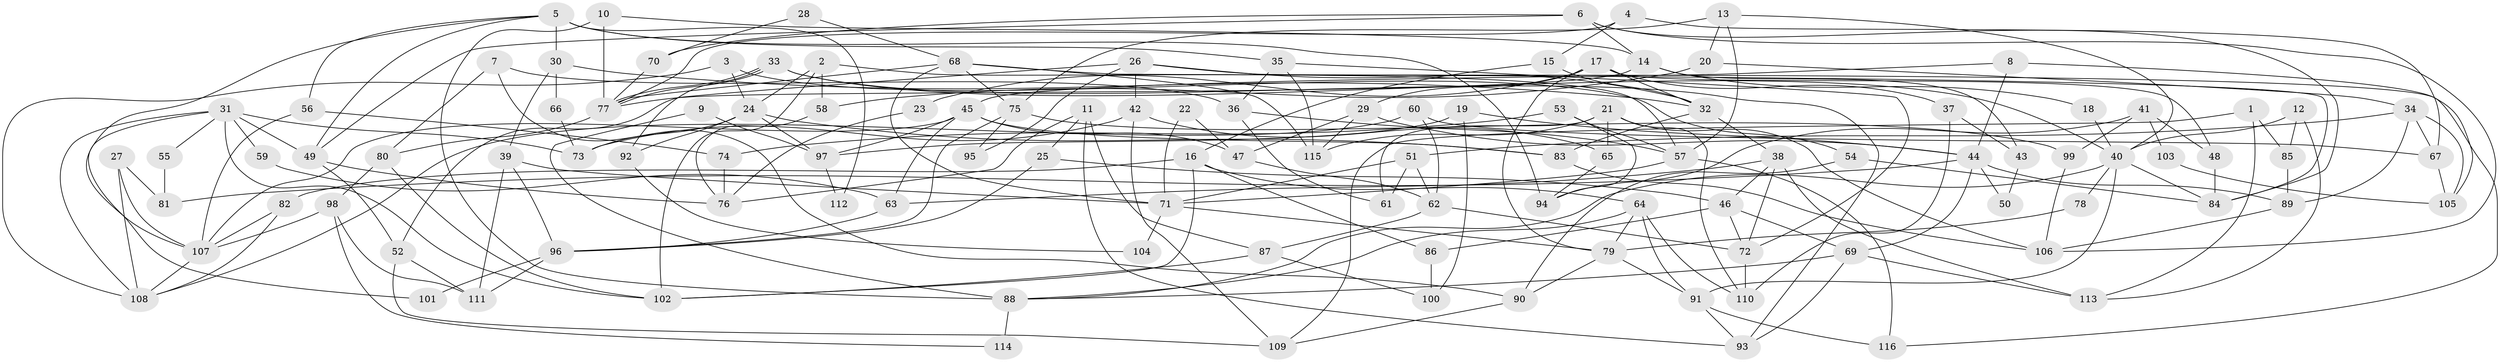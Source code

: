 // coarse degree distribution, {5: 0.1095890410958904, 8: 0.0684931506849315, 4: 0.1506849315068493, 9: 0.0273972602739726, 3: 0.1917808219178082, 2: 0.1095890410958904, 6: 0.1780821917808219, 10: 0.0273972602739726, 7: 0.136986301369863}
// Generated by graph-tools (version 1.1) at 2025/23/03/03/25 07:23:59]
// undirected, 116 vertices, 232 edges
graph export_dot {
graph [start="1"]
  node [color=gray90,style=filled];
  1;
  2;
  3;
  4;
  5;
  6;
  7;
  8;
  9;
  10;
  11;
  12;
  13;
  14;
  15;
  16;
  17;
  18;
  19;
  20;
  21;
  22;
  23;
  24;
  25;
  26;
  27;
  28;
  29;
  30;
  31;
  32;
  33;
  34;
  35;
  36;
  37;
  38;
  39;
  40;
  41;
  42;
  43;
  44;
  45;
  46;
  47;
  48;
  49;
  50;
  51;
  52;
  53;
  54;
  55;
  56;
  57;
  58;
  59;
  60;
  61;
  62;
  63;
  64;
  65;
  66;
  67;
  68;
  69;
  70;
  71;
  72;
  73;
  74;
  75;
  76;
  77;
  78;
  79;
  80;
  81;
  82;
  83;
  84;
  85;
  86;
  87;
  88;
  89;
  90;
  91;
  92;
  93;
  94;
  95;
  96;
  97;
  98;
  99;
  100;
  101;
  102;
  103;
  104;
  105;
  106;
  107;
  108;
  109;
  110;
  111;
  112;
  113;
  114;
  115;
  116;
  1 -- 85;
  1 -- 113;
  1 -- 109;
  2 -- 57;
  2 -- 102;
  2 -- 24;
  2 -- 58;
  3 -- 24;
  3 -- 108;
  3 -- 54;
  4 -- 67;
  4 -- 77;
  4 -- 15;
  5 -- 35;
  5 -- 107;
  5 -- 30;
  5 -- 49;
  5 -- 56;
  5 -- 94;
  5 -- 112;
  6 -- 49;
  6 -- 84;
  6 -- 14;
  6 -- 70;
  6 -- 106;
  7 -- 36;
  7 -- 80;
  7 -- 90;
  8 -- 45;
  8 -- 44;
  8 -- 105;
  9 -- 97;
  9 -- 88;
  10 -- 14;
  10 -- 88;
  10 -- 77;
  11 -- 93;
  11 -- 76;
  11 -- 25;
  11 -- 87;
  12 -- 113;
  12 -- 40;
  12 -- 85;
  13 -- 75;
  13 -- 40;
  13 -- 20;
  13 -- 57;
  14 -- 77;
  14 -- 18;
  14 -- 43;
  15 -- 32;
  15 -- 16;
  16 -- 82;
  16 -- 64;
  16 -- 86;
  16 -- 102;
  17 -- 79;
  17 -- 29;
  17 -- 23;
  17 -- 32;
  17 -- 37;
  17 -- 48;
  18 -- 40;
  19 -- 97;
  19 -- 100;
  19 -- 44;
  20 -- 34;
  20 -- 58;
  21 -- 65;
  21 -- 110;
  21 -- 61;
  21 -- 106;
  21 -- 115;
  22 -- 47;
  22 -- 71;
  23 -- 76;
  24 -- 83;
  24 -- 73;
  24 -- 92;
  24 -- 97;
  25 -- 96;
  25 -- 46;
  26 -- 52;
  26 -- 32;
  26 -- 42;
  26 -- 95;
  26 -- 116;
  27 -- 107;
  27 -- 108;
  27 -- 81;
  28 -- 70;
  28 -- 68;
  29 -- 47;
  29 -- 115;
  29 -- 44;
  30 -- 39;
  30 -- 32;
  30 -- 66;
  31 -- 73;
  31 -- 49;
  31 -- 55;
  31 -- 59;
  31 -- 101;
  31 -- 102;
  31 -- 108;
  32 -- 38;
  32 -- 83;
  33 -- 40;
  33 -- 77;
  33 -- 77;
  33 -- 92;
  33 -- 93;
  34 -- 51;
  34 -- 89;
  34 -- 67;
  34 -- 105;
  35 -- 72;
  35 -- 115;
  35 -- 36;
  36 -- 57;
  36 -- 61;
  37 -- 110;
  37 -- 43;
  38 -- 46;
  38 -- 63;
  38 -- 72;
  38 -- 113;
  39 -- 96;
  39 -- 71;
  39 -- 111;
  40 -- 91;
  40 -- 88;
  40 -- 78;
  40 -- 84;
  41 -- 94;
  41 -- 48;
  41 -- 99;
  41 -- 103;
  42 -- 109;
  42 -- 65;
  42 -- 73;
  43 -- 50;
  44 -- 50;
  44 -- 69;
  44 -- 81;
  44 -- 89;
  45 -- 83;
  45 -- 107;
  45 -- 47;
  45 -- 63;
  45 -- 97;
  46 -- 69;
  46 -- 72;
  46 -- 86;
  47 -- 62;
  48 -- 84;
  49 -- 52;
  49 -- 76;
  51 -- 62;
  51 -- 61;
  51 -- 71;
  52 -- 111;
  52 -- 109;
  53 -- 74;
  53 -- 57;
  53 -- 94;
  54 -- 84;
  54 -- 90;
  55 -- 81;
  56 -- 107;
  56 -- 74;
  57 -- 71;
  57 -- 116;
  58 -- 76;
  59 -- 63;
  60 -- 67;
  60 -- 62;
  60 -- 108;
  62 -- 87;
  62 -- 72;
  63 -- 96;
  64 -- 91;
  64 -- 79;
  64 -- 88;
  64 -- 110;
  65 -- 94;
  66 -- 73;
  67 -- 105;
  68 -- 71;
  68 -- 77;
  68 -- 75;
  68 -- 84;
  68 -- 115;
  69 -- 93;
  69 -- 88;
  69 -- 113;
  70 -- 77;
  71 -- 79;
  71 -- 104;
  72 -- 110;
  74 -- 76;
  75 -- 99;
  75 -- 95;
  75 -- 96;
  77 -- 80;
  78 -- 79;
  79 -- 90;
  79 -- 91;
  80 -- 102;
  80 -- 98;
  82 -- 108;
  82 -- 107;
  83 -- 106;
  85 -- 89;
  86 -- 100;
  87 -- 102;
  87 -- 100;
  88 -- 114;
  89 -- 106;
  90 -- 109;
  91 -- 116;
  91 -- 93;
  92 -- 104;
  96 -- 101;
  96 -- 111;
  97 -- 112;
  98 -- 111;
  98 -- 107;
  98 -- 114;
  99 -- 106;
  103 -- 105;
  107 -- 108;
}
